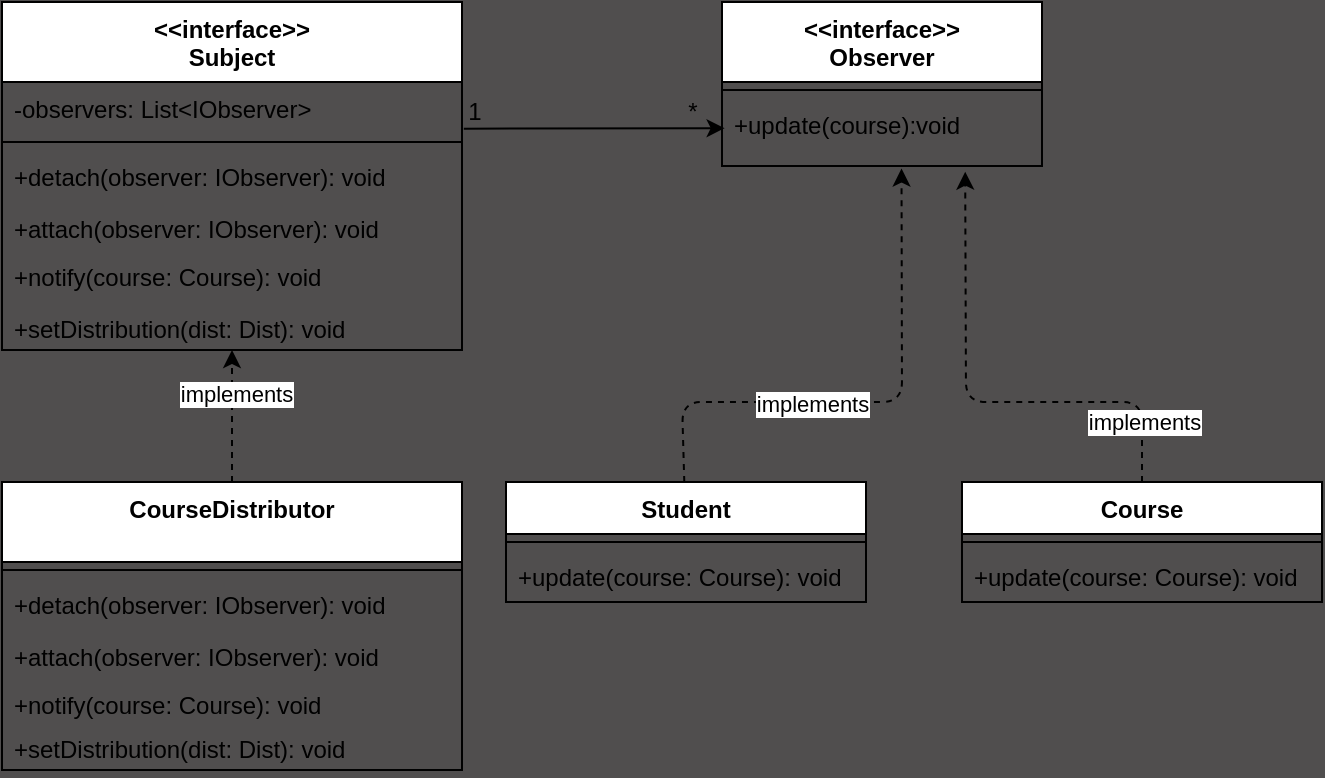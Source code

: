 <mxfile>
    <diagram id="deszXp4mCPdz8ggDypfY" name="Page-1">
        <mxGraphModel dx="292" dy="225" grid="1" gridSize="10" guides="1" tooltips="1" connect="1" arrows="1" fold="1" page="1" pageScale="1" pageWidth="583" pageHeight="827" background="#504e4e" math="0" shadow="0">
            <root>
                <mxCell id="0"/>
                <mxCell id="1" parent="0"/>
                <mxCell id="2" value="&lt;&lt;interface&gt;&gt;&#10;Observer" style="swimlane;fontStyle=1;align=center;verticalAlign=top;childLayout=stackLayout;horizontal=1;startSize=40;horizontalStack=0;resizeParent=1;resizeParentMax=0;resizeLast=0;collapsible=1;marginBottom=0;" vertex="1" parent="1">
                    <mxGeometry x="400" y="40" width="160" height="82" as="geometry"/>
                </mxCell>
                <mxCell id="4" value="" style="line;strokeWidth=1;fillColor=none;align=left;verticalAlign=middle;spacingTop=-1;spacingLeft=3;spacingRight=3;rotatable=0;labelPosition=right;points=[];portConstraint=eastwest;strokeColor=inherit;" vertex="1" parent="2">
                    <mxGeometry y="40" width="160" height="8" as="geometry"/>
                </mxCell>
                <mxCell id="5" value="+update(course):void" style="text;strokeColor=none;fillColor=none;align=left;verticalAlign=top;spacingLeft=4;spacingRight=4;overflow=hidden;rotatable=0;points=[[0,0.5],[1,0.5]];portConstraint=eastwest;" vertex="1" parent="2">
                    <mxGeometry y="48" width="160" height="34" as="geometry"/>
                </mxCell>
                <mxCell id="31" value="" style="edgeStyle=none;html=1;dashed=1;entryX=0.5;entryY=1;entryDx=0;entryDy=0;" edge="1" parent="1" source="6" target="20">
                    <mxGeometry relative="1" as="geometry"/>
                </mxCell>
                <mxCell id="33" value="implements" style="edgeLabel;html=1;align=center;verticalAlign=middle;resizable=0;points=[];" vertex="1" connectable="0" parent="31">
                    <mxGeometry x="0.356" y="-2" relative="1" as="geometry">
                        <mxPoint as="offset"/>
                    </mxGeometry>
                </mxCell>
                <mxCell id="6" value="CourseDistributor" style="swimlane;fontStyle=1;align=center;verticalAlign=top;childLayout=stackLayout;horizontal=1;startSize=40;horizontalStack=0;resizeParent=1;resizeParentMax=0;resizeLast=0;collapsible=1;marginBottom=0;" vertex="1" parent="1">
                    <mxGeometry x="40" y="280" width="230" height="144" as="geometry"/>
                </mxCell>
                <mxCell id="8" value="" style="line;strokeWidth=1;fillColor=none;align=left;verticalAlign=middle;spacingTop=-1;spacingLeft=3;spacingRight=3;rotatable=0;labelPosition=right;points=[];portConstraint=eastwest;strokeColor=inherit;" vertex="1" parent="6">
                    <mxGeometry y="40" width="230" height="8" as="geometry"/>
                </mxCell>
                <mxCell id="18" value="+detach(observer: IObserver): void" style="text;strokeColor=none;fillColor=none;align=left;verticalAlign=top;spacingLeft=4;spacingRight=4;overflow=hidden;rotatable=0;points=[[0,0.5],[1,0.5]];portConstraint=eastwest;" vertex="1" parent="6">
                    <mxGeometry y="48" width="230" height="26" as="geometry"/>
                </mxCell>
                <mxCell id="9" value="+attach(observer: IObserver): void" style="text;strokeColor=none;fillColor=none;align=left;verticalAlign=top;spacingLeft=4;spacingRight=4;overflow=hidden;rotatable=0;points=[[0,0.5],[1,0.5]];portConstraint=eastwest;" vertex="1" parent="6">
                    <mxGeometry y="74" width="230" height="24" as="geometry"/>
                </mxCell>
                <mxCell id="19" value="+notify(course: Course): void" style="text;strokeColor=none;fillColor=none;align=left;verticalAlign=top;spacingLeft=4;spacingRight=4;overflow=hidden;rotatable=0;points=[[0,0.5],[1,0.5]];portConstraint=eastwest;" vertex="1" parent="6">
                    <mxGeometry y="98" width="230" height="22" as="geometry"/>
                </mxCell>
                <mxCell id="40" value="+setDistribution(dist: Dist): void" style="text;strokeColor=none;fillColor=none;align=left;verticalAlign=top;spacingLeft=4;spacingRight=4;overflow=hidden;rotatable=0;points=[[0,0.5],[1,0.5]];portConstraint=eastwest;" vertex="1" parent="6">
                    <mxGeometry y="120" width="230" height="24" as="geometry"/>
                </mxCell>
                <mxCell id="30" style="edgeStyle=none;html=1;entryX=0.561;entryY=1.038;entryDx=0;entryDy=0;entryPerimeter=0;dashed=1;" edge="1" parent="1" source="14" target="5">
                    <mxGeometry relative="1" as="geometry">
                        <Array as="points">
                            <mxPoint x="380" y="240"/>
                            <mxPoint x="490" y="240"/>
                        </Array>
                    </mxGeometry>
                </mxCell>
                <mxCell id="34" value="implements" style="edgeLabel;html=1;align=center;verticalAlign=middle;resizable=0;points=[];" vertex="1" connectable="0" parent="30">
                    <mxGeometry x="-0.211" y="-1" relative="1" as="geometry">
                        <mxPoint as="offset"/>
                    </mxGeometry>
                </mxCell>
                <mxCell id="14" value="Student" style="swimlane;fontStyle=1;align=center;verticalAlign=top;childLayout=stackLayout;horizontal=1;startSize=26;horizontalStack=0;resizeParent=1;resizeParentMax=0;resizeLast=0;collapsible=1;marginBottom=0;" vertex="1" parent="1">
                    <mxGeometry x="292" y="280" width="180" height="60" as="geometry"/>
                </mxCell>
                <mxCell id="16" value="" style="line;strokeWidth=1;fillColor=none;align=left;verticalAlign=middle;spacingTop=-1;spacingLeft=3;spacingRight=3;rotatable=0;labelPosition=right;points=[];portConstraint=eastwest;strokeColor=inherit;" vertex="1" parent="14">
                    <mxGeometry y="26" width="180" height="8" as="geometry"/>
                </mxCell>
                <mxCell id="17" value="+update(course: Course): void" style="text;strokeColor=none;fillColor=none;align=left;verticalAlign=top;spacingLeft=4;spacingRight=4;overflow=hidden;rotatable=0;points=[[0,0.5],[1,0.5]];portConstraint=eastwest;" vertex="1" parent="14">
                    <mxGeometry y="34" width="180" height="26" as="geometry"/>
                </mxCell>
                <mxCell id="20" value="&lt;&lt;interface&gt;&gt;&#10;Subject" style="swimlane;fontStyle=1;align=center;verticalAlign=top;childLayout=stackLayout;horizontal=1;startSize=40;horizontalStack=0;resizeParent=1;resizeParentMax=0;resizeLast=0;collapsible=1;marginBottom=0;" vertex="1" parent="1">
                    <mxGeometry x="40" y="40" width="230" height="174" as="geometry"/>
                </mxCell>
                <mxCell id="21" value="-observers: List&lt;IObserver&gt;" style="text;strokeColor=none;fillColor=none;align=left;verticalAlign=top;spacingLeft=4;spacingRight=4;overflow=hidden;rotatable=0;points=[[0,0.5],[1,0.5]];portConstraint=eastwest;" vertex="1" parent="20">
                    <mxGeometry y="40" width="230" height="26" as="geometry"/>
                </mxCell>
                <mxCell id="22" value="" style="line;strokeWidth=1;fillColor=none;align=left;verticalAlign=middle;spacingTop=-1;spacingLeft=3;spacingRight=3;rotatable=0;labelPosition=right;points=[];portConstraint=eastwest;strokeColor=inherit;" vertex="1" parent="20">
                    <mxGeometry y="66" width="230" height="8" as="geometry"/>
                </mxCell>
                <mxCell id="23" value="+detach(observer: IObserver): void" style="text;strokeColor=none;fillColor=none;align=left;verticalAlign=top;spacingLeft=4;spacingRight=4;overflow=hidden;rotatable=0;points=[[0,0.5],[1,0.5]];portConstraint=eastwest;" vertex="1" parent="20">
                    <mxGeometry y="74" width="230" height="26" as="geometry"/>
                </mxCell>
                <mxCell id="24" value="+attach(observer: IObserver): void" style="text;strokeColor=none;fillColor=none;align=left;verticalAlign=top;spacingLeft=4;spacingRight=4;overflow=hidden;rotatable=0;points=[[0,0.5],[1,0.5]];portConstraint=eastwest;" vertex="1" parent="20">
                    <mxGeometry y="100" width="230" height="24" as="geometry"/>
                </mxCell>
                <mxCell id="25" value="+notify(course: Course): void" style="text;strokeColor=none;fillColor=none;align=left;verticalAlign=top;spacingLeft=4;spacingRight=4;overflow=hidden;rotatable=0;points=[[0,0.5],[1,0.5]];portConstraint=eastwest;" vertex="1" parent="20">
                    <mxGeometry y="124" width="230" height="26" as="geometry"/>
                </mxCell>
                <mxCell id="41" value="+setDistribution(dist: Dist): void" style="text;strokeColor=none;fillColor=none;align=left;verticalAlign=top;spacingLeft=4;spacingRight=4;overflow=hidden;rotatable=0;points=[[0,0.5],[1,0.5]];portConstraint=eastwest;" vertex="1" parent="20">
                    <mxGeometry y="150" width="230" height="24" as="geometry"/>
                </mxCell>
                <mxCell id="26" style="edgeStyle=none;html=1;entryX=1.044;entryY=0.769;entryDx=0;entryDy=0;exitX=1.004;exitY=0.897;exitDx=0;exitDy=0;exitPerimeter=0;entryPerimeter=0;" edge="1" parent="1" source="21" target="28">
                    <mxGeometry relative="1" as="geometry"/>
                </mxCell>
                <mxCell id="27" value="1" style="text;html=1;align=center;verticalAlign=middle;resizable=0;points=[];autosize=1;strokeColor=none;fillColor=none;" vertex="1" parent="1">
                    <mxGeometry x="261" y="80" width="30" height="30" as="geometry"/>
                </mxCell>
                <mxCell id="28" value="*" style="text;html=1;align=center;verticalAlign=middle;resizable=0;points=[];autosize=1;strokeColor=none;fillColor=none;" vertex="1" parent="1">
                    <mxGeometry x="370" y="80" width="30" height="30" as="geometry"/>
                </mxCell>
                <mxCell id="38" style="edgeStyle=none;html=1;entryX=0.76;entryY=1.083;entryDx=0;entryDy=0;entryPerimeter=0;dashed=1;" edge="1" parent="1" source="35" target="5">
                    <mxGeometry relative="1" as="geometry">
                        <Array as="points">
                            <mxPoint x="610" y="240"/>
                            <mxPoint x="522" y="240"/>
                        </Array>
                    </mxGeometry>
                </mxCell>
                <mxCell id="39" value="implements" style="edgeLabel;html=1;align=center;verticalAlign=middle;resizable=0;points=[];" vertex="1" connectable="0" parent="38">
                    <mxGeometry x="-0.749" y="-1" relative="1" as="geometry">
                        <mxPoint as="offset"/>
                    </mxGeometry>
                </mxCell>
                <mxCell id="35" value="Course" style="swimlane;fontStyle=1;align=center;verticalAlign=top;childLayout=stackLayout;horizontal=1;startSize=26;horizontalStack=0;resizeParent=1;resizeParentMax=0;resizeLast=0;collapsible=1;marginBottom=0;" vertex="1" parent="1">
                    <mxGeometry x="520" y="280" width="180" height="60" as="geometry"/>
                </mxCell>
                <mxCell id="36" value="" style="line;strokeWidth=1;fillColor=none;align=left;verticalAlign=middle;spacingTop=-1;spacingLeft=3;spacingRight=3;rotatable=0;labelPosition=right;points=[];portConstraint=eastwest;strokeColor=inherit;" vertex="1" parent="35">
                    <mxGeometry y="26" width="180" height="8" as="geometry"/>
                </mxCell>
                <mxCell id="37" value="+update(course: Course): void" style="text;strokeColor=none;fillColor=none;align=left;verticalAlign=top;spacingLeft=4;spacingRight=4;overflow=hidden;rotatable=0;points=[[0,0.5],[1,0.5]];portConstraint=eastwest;" vertex="1" parent="35">
                    <mxGeometry y="34" width="180" height="26" as="geometry"/>
                </mxCell>
            </root>
        </mxGraphModel>
    </diagram>
</mxfile>